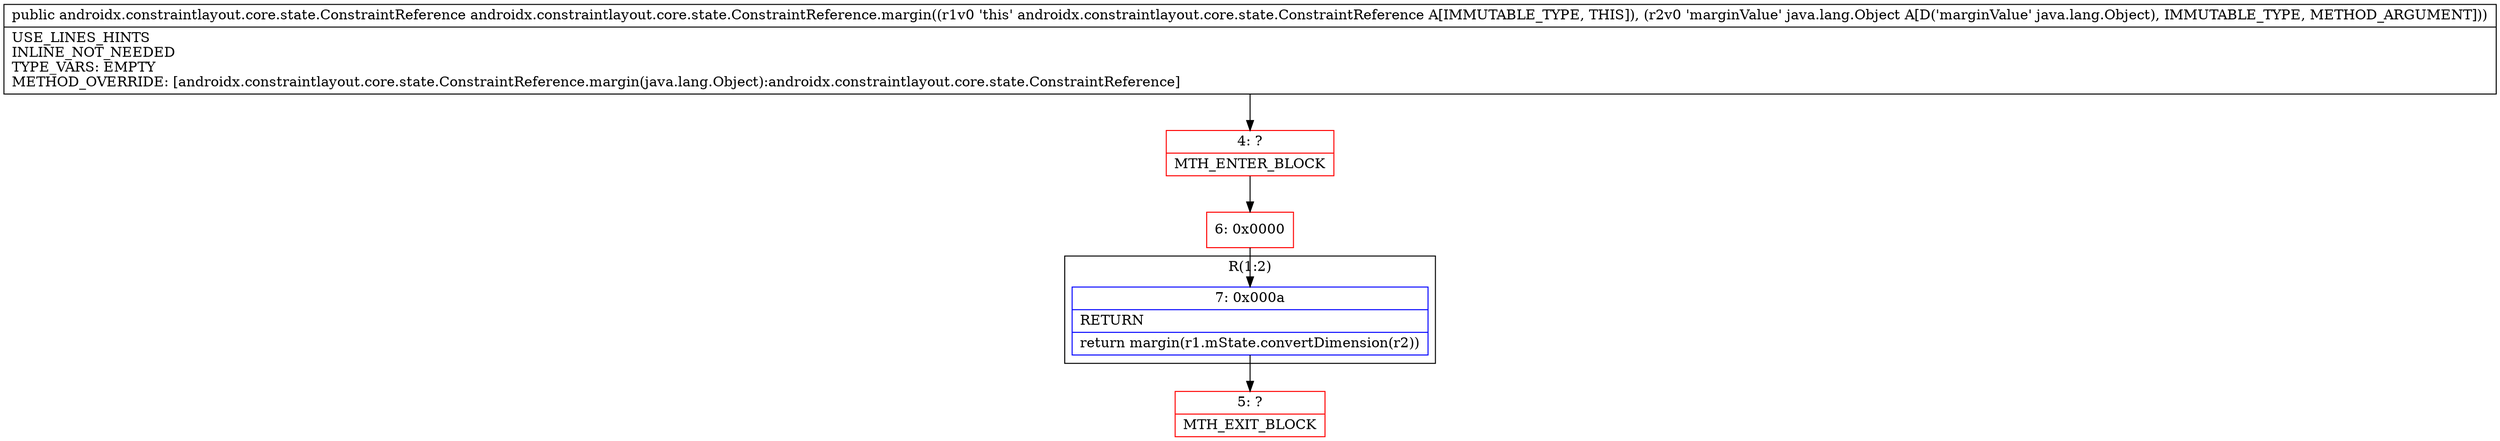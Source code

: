 digraph "CFG forandroidx.constraintlayout.core.state.ConstraintReference.margin(Ljava\/lang\/Object;)Landroidx\/constraintlayout\/core\/state\/ConstraintReference;" {
subgraph cluster_Region_149556414 {
label = "R(1:2)";
node [shape=record,color=blue];
Node_7 [shape=record,label="{7\:\ 0x000a|RETURN\l|return margin(r1.mState.convertDimension(r2))\l}"];
}
Node_4 [shape=record,color=red,label="{4\:\ ?|MTH_ENTER_BLOCK\l}"];
Node_6 [shape=record,color=red,label="{6\:\ 0x0000}"];
Node_5 [shape=record,color=red,label="{5\:\ ?|MTH_EXIT_BLOCK\l}"];
MethodNode[shape=record,label="{public androidx.constraintlayout.core.state.ConstraintReference androidx.constraintlayout.core.state.ConstraintReference.margin((r1v0 'this' androidx.constraintlayout.core.state.ConstraintReference A[IMMUTABLE_TYPE, THIS]), (r2v0 'marginValue' java.lang.Object A[D('marginValue' java.lang.Object), IMMUTABLE_TYPE, METHOD_ARGUMENT]))  | USE_LINES_HINTS\lINLINE_NOT_NEEDED\lTYPE_VARS: EMPTY\lMETHOD_OVERRIDE: [androidx.constraintlayout.core.state.ConstraintReference.margin(java.lang.Object):androidx.constraintlayout.core.state.ConstraintReference]\l}"];
MethodNode -> Node_4;Node_7 -> Node_5;
Node_4 -> Node_6;
Node_6 -> Node_7;
}

